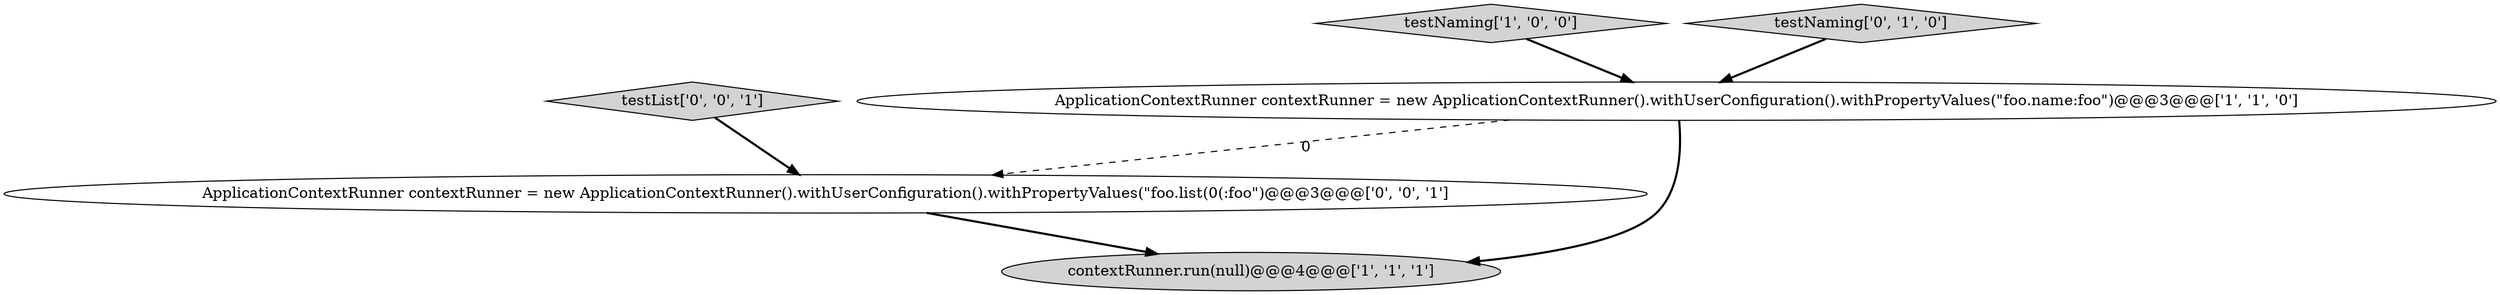 digraph {
4 [style = filled, label = "testList['0', '0', '1']", fillcolor = lightgray, shape = diamond image = "AAA0AAABBB3BBB"];
2 [style = filled, label = "contextRunner.run(null)@@@4@@@['1', '1', '1']", fillcolor = lightgray, shape = ellipse image = "AAA0AAABBB1BBB"];
1 [style = filled, label = "testNaming['1', '0', '0']", fillcolor = lightgray, shape = diamond image = "AAA0AAABBB1BBB"];
0 [style = filled, label = "ApplicationContextRunner contextRunner = new ApplicationContextRunner().withUserConfiguration().withPropertyValues(\"foo.name:foo\")@@@3@@@['1', '1', '0']", fillcolor = white, shape = ellipse image = "AAA0AAABBB1BBB"];
5 [style = filled, label = "ApplicationContextRunner contextRunner = new ApplicationContextRunner().withUserConfiguration().withPropertyValues(\"foo.list(0(:foo\")@@@3@@@['0', '0', '1']", fillcolor = white, shape = ellipse image = "AAA0AAABBB3BBB"];
3 [style = filled, label = "testNaming['0', '1', '0']", fillcolor = lightgray, shape = diamond image = "AAA0AAABBB2BBB"];
5->2 [style = bold, label=""];
1->0 [style = bold, label=""];
0->5 [style = dashed, label="0"];
4->5 [style = bold, label=""];
3->0 [style = bold, label=""];
0->2 [style = bold, label=""];
}
